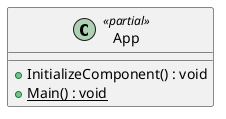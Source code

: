 @startuml
class App <<partial>> {
    + InitializeComponent() : void
    + {static} Main() : void
}
@enduml
